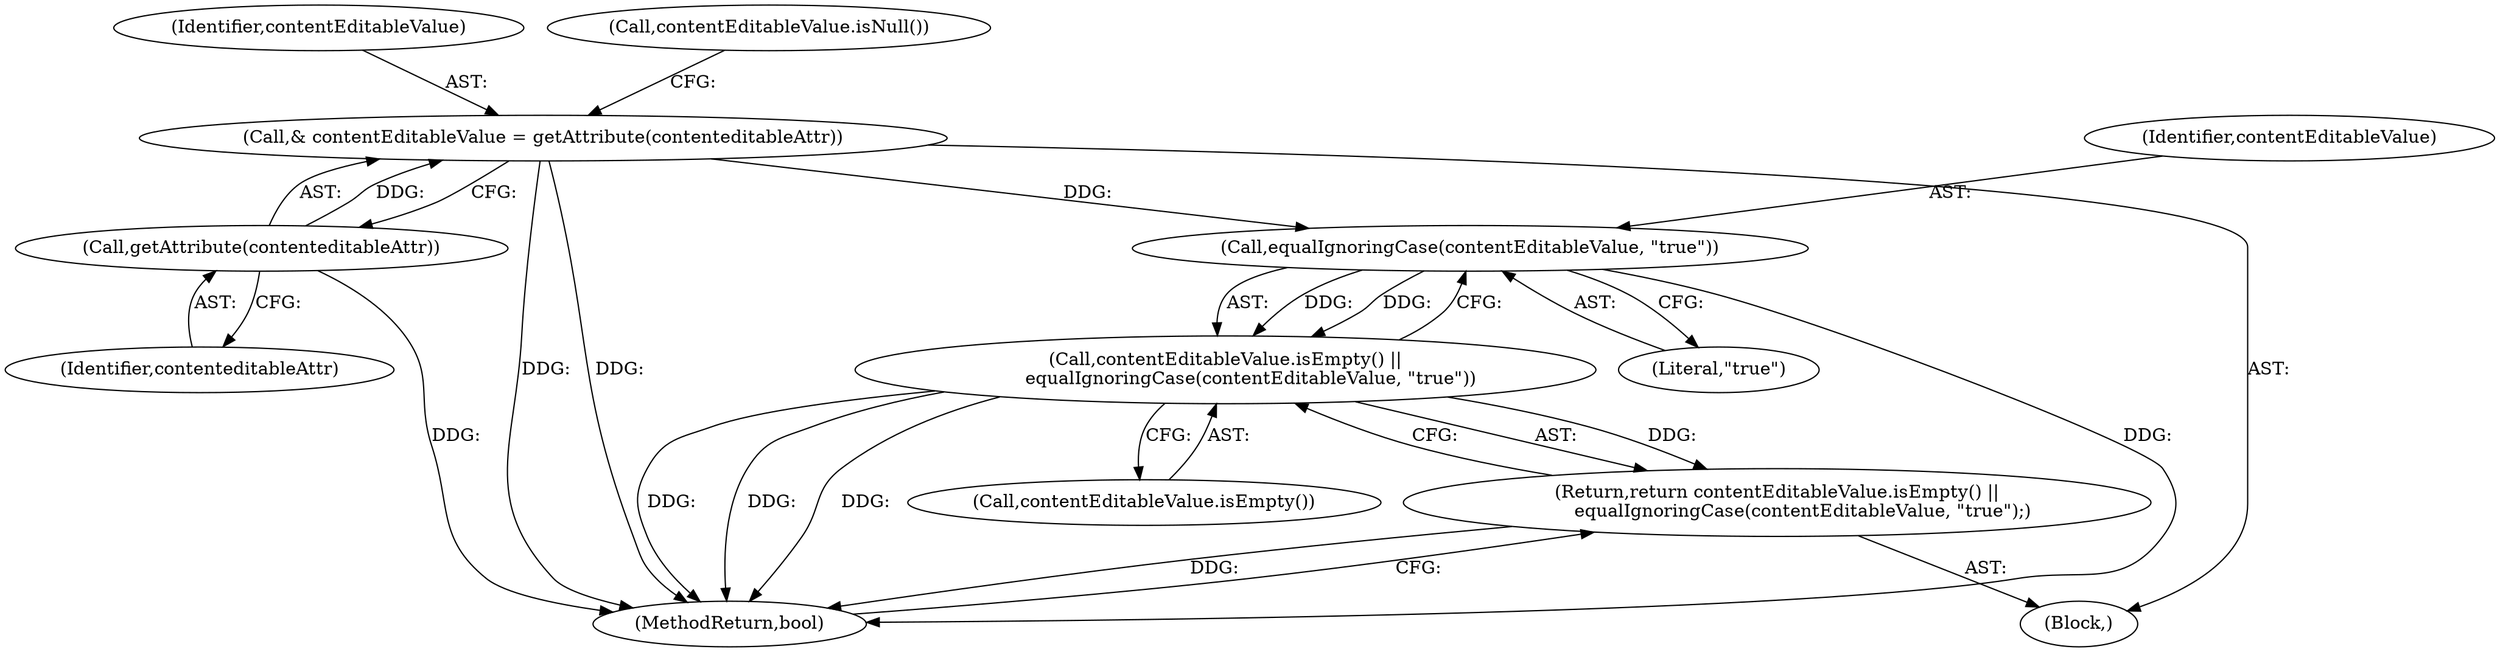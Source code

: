 digraph "1_Chrome_d27468a832d5316884bd02f459cbf493697fd7e1_11@del" {
"1000114" [label="(Call,equalIgnoringCase(contentEditableValue, \"true\"))"];
"1000103" [label="(Call,& contentEditableValue = getAttribute(contenteditableAttr))"];
"1000105" [label="(Call,getAttribute(contenteditableAttr))"];
"1000112" [label="(Call,contentEditableValue.isEmpty() ||\n         equalIgnoringCase(contentEditableValue, \"true\"))"];
"1000111" [label="(Return,return contentEditableValue.isEmpty() ||\n         equalIgnoringCase(contentEditableValue, \"true\");)"];
"1000115" [label="(Identifier,contentEditableValue)"];
"1000105" [label="(Call,getAttribute(contenteditableAttr))"];
"1000111" [label="(Return,return contentEditableValue.isEmpty() ||\n         equalIgnoringCase(contentEditableValue, \"true\");)"];
"1000117" [label="(MethodReturn,bool)"];
"1000114" [label="(Call,equalIgnoringCase(contentEditableValue, \"true\"))"];
"1000106" [label="(Identifier,contenteditableAttr)"];
"1000103" [label="(Call,& contentEditableValue = getAttribute(contenteditableAttr))"];
"1000104" [label="(Identifier,contentEditableValue)"];
"1000108" [label="(Call,contentEditableValue.isNull())"];
"1000113" [label="(Call,contentEditableValue.isEmpty())"];
"1000112" [label="(Call,contentEditableValue.isEmpty() ||\n         equalIgnoringCase(contentEditableValue, \"true\"))"];
"1000116" [label="(Literal,\"true\")"];
"1000101" [label="(Block,)"];
"1000114" -> "1000112"  [label="AST: "];
"1000114" -> "1000116"  [label="CFG: "];
"1000115" -> "1000114"  [label="AST: "];
"1000116" -> "1000114"  [label="AST: "];
"1000112" -> "1000114"  [label="CFG: "];
"1000114" -> "1000117"  [label="DDG: "];
"1000114" -> "1000112"  [label="DDG: "];
"1000114" -> "1000112"  [label="DDG: "];
"1000103" -> "1000114"  [label="DDG: "];
"1000103" -> "1000101"  [label="AST: "];
"1000103" -> "1000105"  [label="CFG: "];
"1000104" -> "1000103"  [label="AST: "];
"1000105" -> "1000103"  [label="AST: "];
"1000108" -> "1000103"  [label="CFG: "];
"1000103" -> "1000117"  [label="DDG: "];
"1000103" -> "1000117"  [label="DDG: "];
"1000105" -> "1000103"  [label="DDG: "];
"1000105" -> "1000106"  [label="CFG: "];
"1000106" -> "1000105"  [label="AST: "];
"1000105" -> "1000117"  [label="DDG: "];
"1000112" -> "1000111"  [label="AST: "];
"1000112" -> "1000113"  [label="CFG: "];
"1000113" -> "1000112"  [label="AST: "];
"1000111" -> "1000112"  [label="CFG: "];
"1000112" -> "1000117"  [label="DDG: "];
"1000112" -> "1000117"  [label="DDG: "];
"1000112" -> "1000117"  [label="DDG: "];
"1000112" -> "1000111"  [label="DDG: "];
"1000111" -> "1000101"  [label="AST: "];
"1000117" -> "1000111"  [label="CFG: "];
"1000111" -> "1000117"  [label="DDG: "];
}
